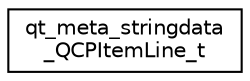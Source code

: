 digraph "Graphical Class Hierarchy"
{
  edge [fontname="Helvetica",fontsize="10",labelfontname="Helvetica",labelfontsize="10"];
  node [fontname="Helvetica",fontsize="10",shape=record];
  rankdir="LR";
  Node1 [label="qt_meta_stringdata\l_QCPItemLine_t",height=0.2,width=0.4,color="black", fillcolor="white", style="filled",URL="$structqt__meta__stringdata___q_c_p_item_line__t.html"];
}
